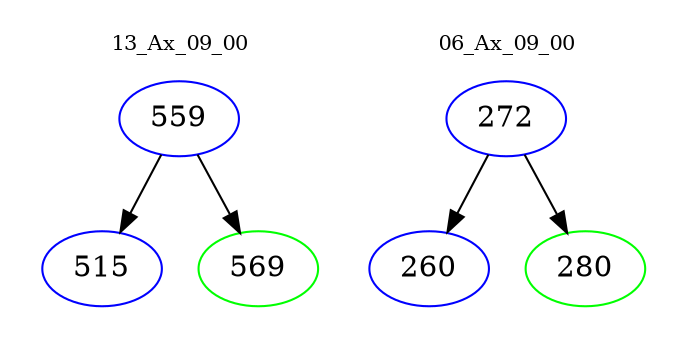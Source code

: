 digraph{
subgraph cluster_0 {
color = white
label = "13_Ax_09_00";
fontsize=10;
T0_559 [label="559", color="blue"]
T0_559 -> T0_515 [color="black"]
T0_515 [label="515", color="blue"]
T0_559 -> T0_569 [color="black"]
T0_569 [label="569", color="green"]
}
subgraph cluster_1 {
color = white
label = "06_Ax_09_00";
fontsize=10;
T1_272 [label="272", color="blue"]
T1_272 -> T1_260 [color="black"]
T1_260 [label="260", color="blue"]
T1_272 -> T1_280 [color="black"]
T1_280 [label="280", color="green"]
}
}
